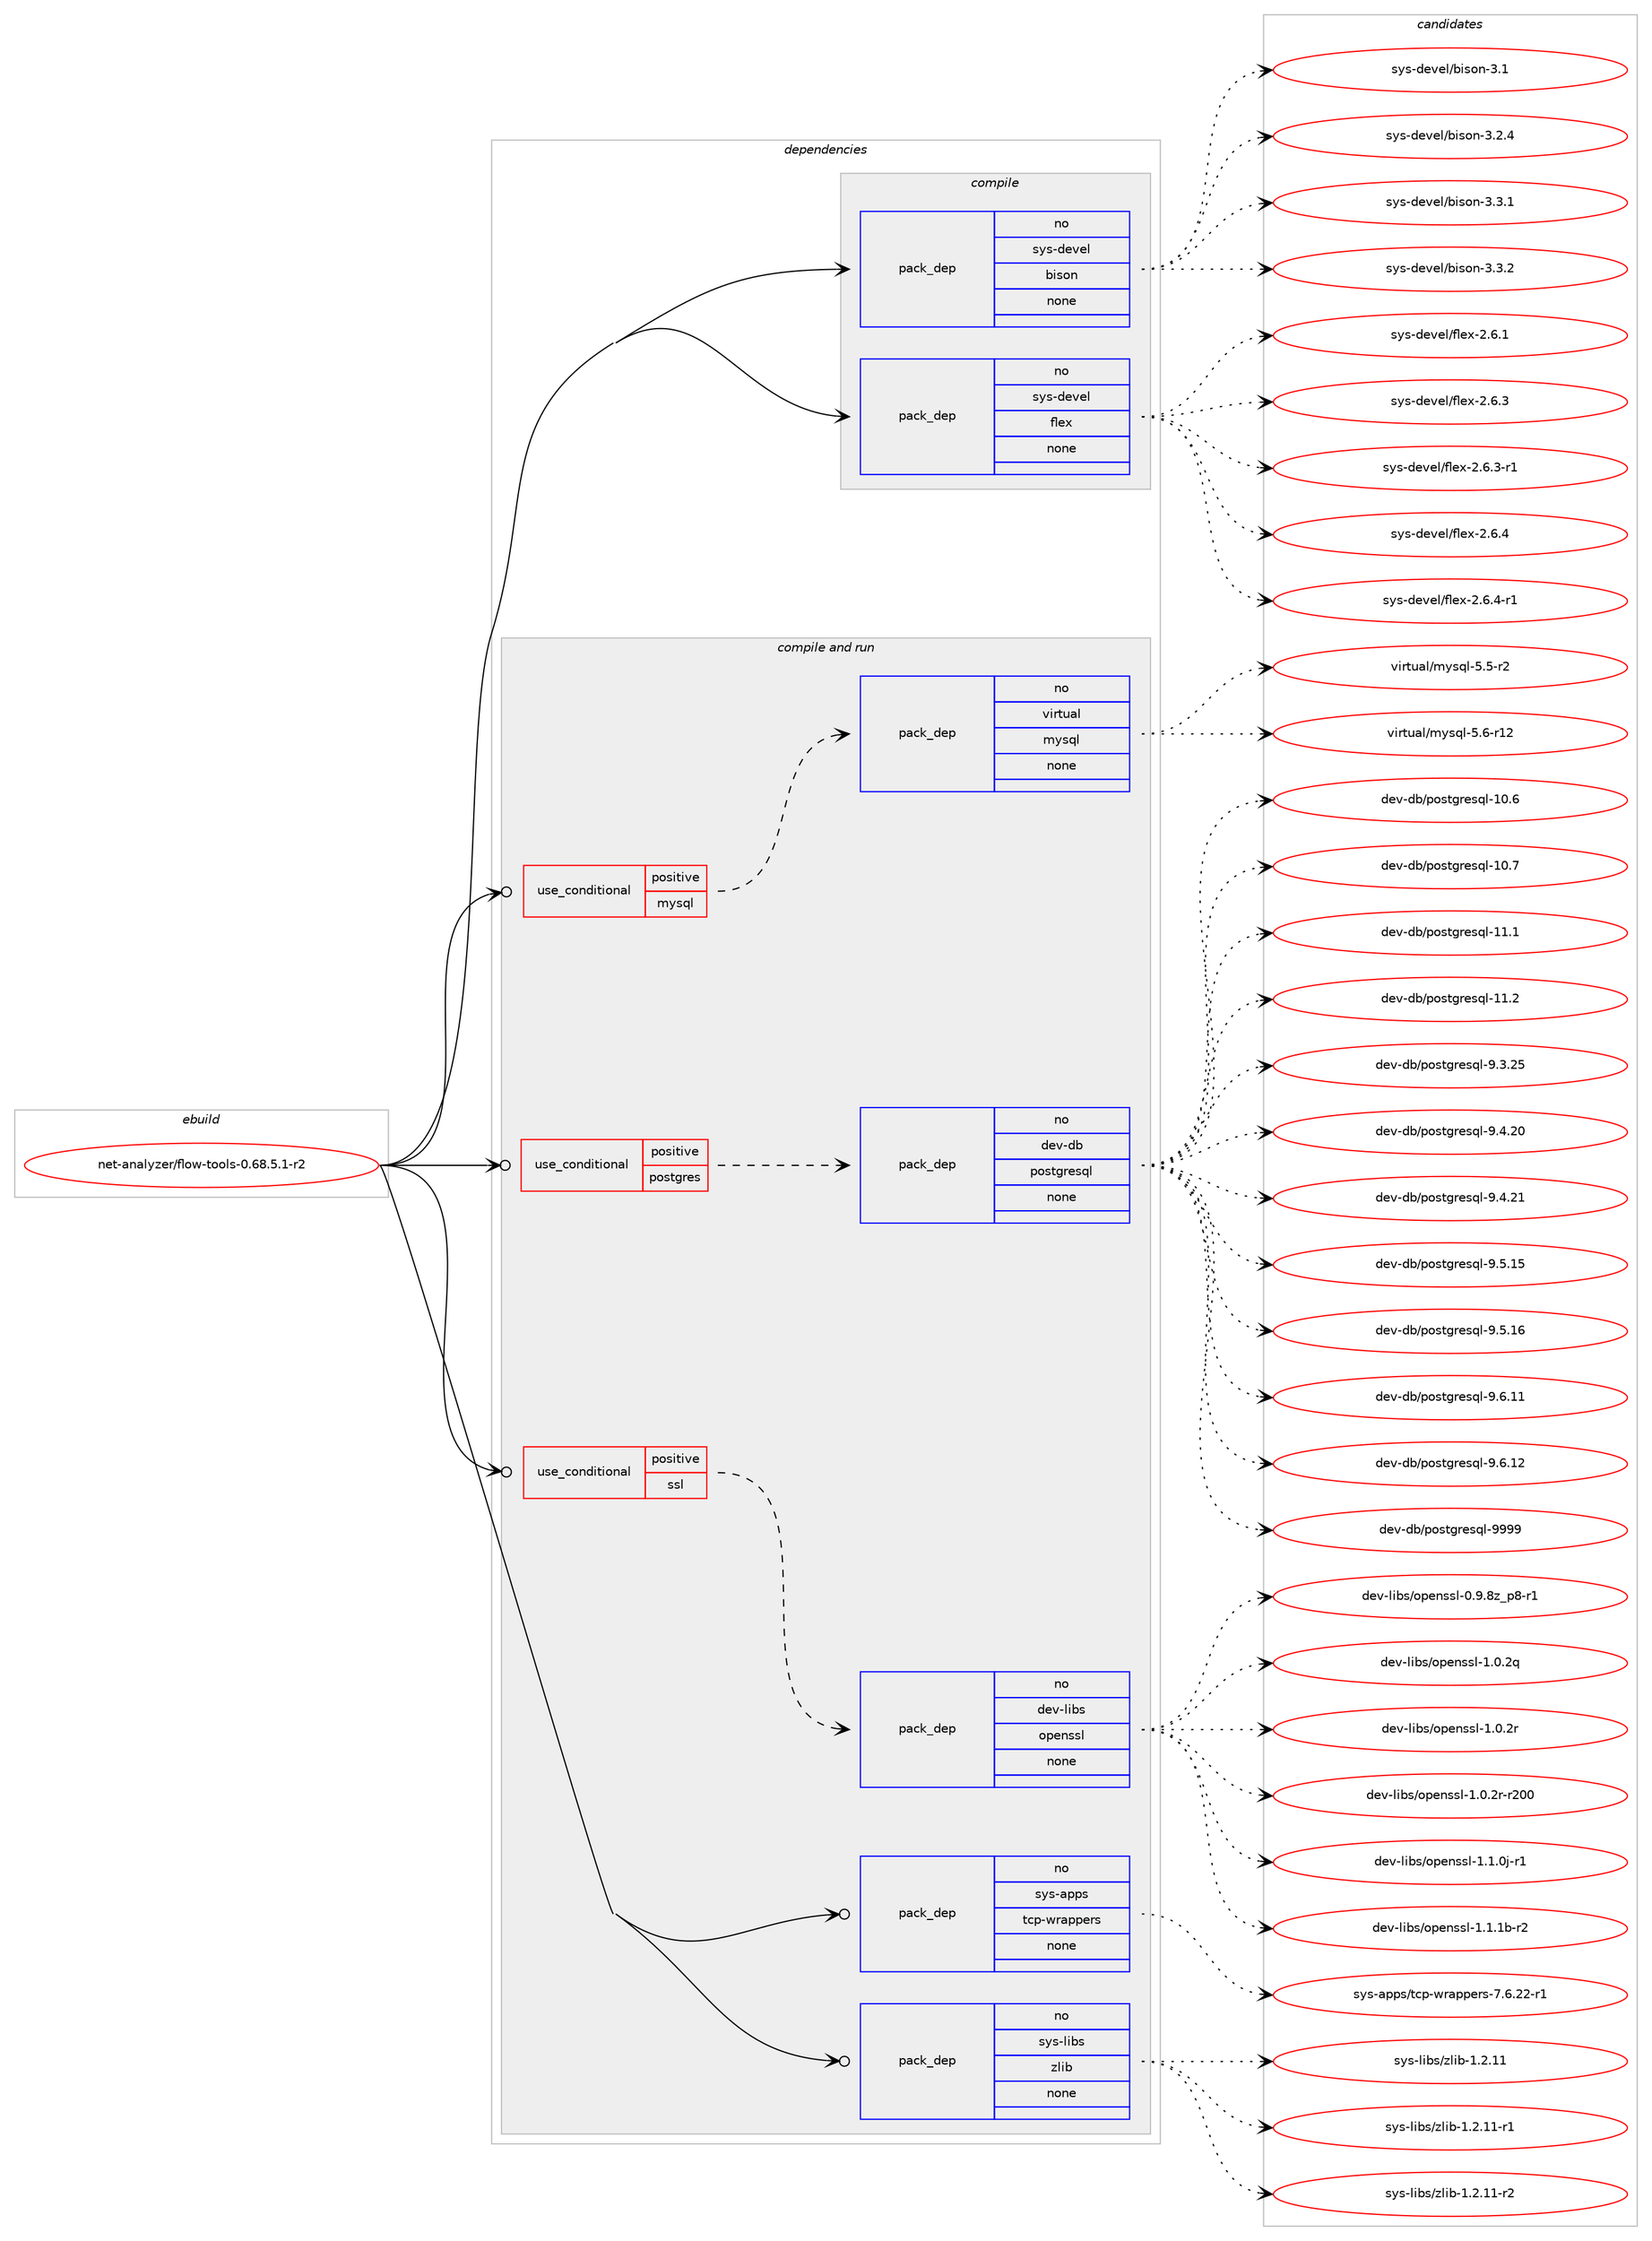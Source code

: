 digraph prolog {

# *************
# Graph options
# *************

newrank=true;
concentrate=true;
compound=true;
graph [rankdir=LR,fontname=Helvetica,fontsize=10,ranksep=1.5];#, ranksep=2.5, nodesep=0.2];
edge  [arrowhead=vee];
node  [fontname=Helvetica,fontsize=10];

# **********
# The ebuild
# **********

subgraph cluster_leftcol {
color=gray;
rank=same;
label=<<i>ebuild</i>>;
id [label="net-analyzer/flow-tools-0.68.5.1-r2", color=red, width=4, href="../net-analyzer/flow-tools-0.68.5.1-r2.svg"];
}

# ****************
# The dependencies
# ****************

subgraph cluster_midcol {
color=gray;
label=<<i>dependencies</i>>;
subgraph cluster_compile {
fillcolor="#eeeeee";
style=filled;
label=<<i>compile</i>>;
subgraph pack1174433 {
dependency1642659 [label=<<TABLE BORDER="0" CELLBORDER="1" CELLSPACING="0" CELLPADDING="4" WIDTH="220"><TR><TD ROWSPAN="6" CELLPADDING="30">pack_dep</TD></TR><TR><TD WIDTH="110">no</TD></TR><TR><TD>sys-devel</TD></TR><TR><TD>bison</TD></TR><TR><TD>none</TD></TR><TR><TD></TD></TR></TABLE>>, shape=none, color=blue];
}
id:e -> dependency1642659:w [weight=20,style="solid",arrowhead="vee"];
subgraph pack1174434 {
dependency1642660 [label=<<TABLE BORDER="0" CELLBORDER="1" CELLSPACING="0" CELLPADDING="4" WIDTH="220"><TR><TD ROWSPAN="6" CELLPADDING="30">pack_dep</TD></TR><TR><TD WIDTH="110">no</TD></TR><TR><TD>sys-devel</TD></TR><TR><TD>flex</TD></TR><TR><TD>none</TD></TR><TR><TD></TD></TR></TABLE>>, shape=none, color=blue];
}
id:e -> dependency1642660:w [weight=20,style="solid",arrowhead="vee"];
}
subgraph cluster_compileandrun {
fillcolor="#eeeeee";
style=filled;
label=<<i>compile and run</i>>;
subgraph cond441692 {
dependency1642661 [label=<<TABLE BORDER="0" CELLBORDER="1" CELLSPACING="0" CELLPADDING="4"><TR><TD ROWSPAN="3" CELLPADDING="10">use_conditional</TD></TR><TR><TD>positive</TD></TR><TR><TD>mysql</TD></TR></TABLE>>, shape=none, color=red];
subgraph pack1174435 {
dependency1642662 [label=<<TABLE BORDER="0" CELLBORDER="1" CELLSPACING="0" CELLPADDING="4" WIDTH="220"><TR><TD ROWSPAN="6" CELLPADDING="30">pack_dep</TD></TR><TR><TD WIDTH="110">no</TD></TR><TR><TD>virtual</TD></TR><TR><TD>mysql</TD></TR><TR><TD>none</TD></TR><TR><TD></TD></TR></TABLE>>, shape=none, color=blue];
}
dependency1642661:e -> dependency1642662:w [weight=20,style="dashed",arrowhead="vee"];
}
id:e -> dependency1642661:w [weight=20,style="solid",arrowhead="odotvee"];
subgraph cond441693 {
dependency1642663 [label=<<TABLE BORDER="0" CELLBORDER="1" CELLSPACING="0" CELLPADDING="4"><TR><TD ROWSPAN="3" CELLPADDING="10">use_conditional</TD></TR><TR><TD>positive</TD></TR><TR><TD>postgres</TD></TR></TABLE>>, shape=none, color=red];
subgraph pack1174436 {
dependency1642664 [label=<<TABLE BORDER="0" CELLBORDER="1" CELLSPACING="0" CELLPADDING="4" WIDTH="220"><TR><TD ROWSPAN="6" CELLPADDING="30">pack_dep</TD></TR><TR><TD WIDTH="110">no</TD></TR><TR><TD>dev-db</TD></TR><TR><TD>postgresql</TD></TR><TR><TD>none</TD></TR><TR><TD></TD></TR></TABLE>>, shape=none, color=blue];
}
dependency1642663:e -> dependency1642664:w [weight=20,style="dashed",arrowhead="vee"];
}
id:e -> dependency1642663:w [weight=20,style="solid",arrowhead="odotvee"];
subgraph cond441694 {
dependency1642665 [label=<<TABLE BORDER="0" CELLBORDER="1" CELLSPACING="0" CELLPADDING="4"><TR><TD ROWSPAN="3" CELLPADDING="10">use_conditional</TD></TR><TR><TD>positive</TD></TR><TR><TD>ssl</TD></TR></TABLE>>, shape=none, color=red];
subgraph pack1174437 {
dependency1642666 [label=<<TABLE BORDER="0" CELLBORDER="1" CELLSPACING="0" CELLPADDING="4" WIDTH="220"><TR><TD ROWSPAN="6" CELLPADDING="30">pack_dep</TD></TR><TR><TD WIDTH="110">no</TD></TR><TR><TD>dev-libs</TD></TR><TR><TD>openssl</TD></TR><TR><TD>none</TD></TR><TR><TD></TD></TR></TABLE>>, shape=none, color=blue];
}
dependency1642665:e -> dependency1642666:w [weight=20,style="dashed",arrowhead="vee"];
}
id:e -> dependency1642665:w [weight=20,style="solid",arrowhead="odotvee"];
subgraph pack1174438 {
dependency1642667 [label=<<TABLE BORDER="0" CELLBORDER="1" CELLSPACING="0" CELLPADDING="4" WIDTH="220"><TR><TD ROWSPAN="6" CELLPADDING="30">pack_dep</TD></TR><TR><TD WIDTH="110">no</TD></TR><TR><TD>sys-apps</TD></TR><TR><TD>tcp-wrappers</TD></TR><TR><TD>none</TD></TR><TR><TD></TD></TR></TABLE>>, shape=none, color=blue];
}
id:e -> dependency1642667:w [weight=20,style="solid",arrowhead="odotvee"];
subgraph pack1174439 {
dependency1642668 [label=<<TABLE BORDER="0" CELLBORDER="1" CELLSPACING="0" CELLPADDING="4" WIDTH="220"><TR><TD ROWSPAN="6" CELLPADDING="30">pack_dep</TD></TR><TR><TD WIDTH="110">no</TD></TR><TR><TD>sys-libs</TD></TR><TR><TD>zlib</TD></TR><TR><TD>none</TD></TR><TR><TD></TD></TR></TABLE>>, shape=none, color=blue];
}
id:e -> dependency1642668:w [weight=20,style="solid",arrowhead="odotvee"];
}
subgraph cluster_run {
fillcolor="#eeeeee";
style=filled;
label=<<i>run</i>>;
}
}

# **************
# The candidates
# **************

subgraph cluster_choices {
rank=same;
color=gray;
label=<<i>candidates</i>>;

subgraph choice1174433 {
color=black;
nodesep=1;
choice11512111545100101118101108479810511511111045514649 [label="sys-devel/bison-3.1", color=red, width=4,href="../sys-devel/bison-3.1.svg"];
choice115121115451001011181011084798105115111110455146504652 [label="sys-devel/bison-3.2.4", color=red, width=4,href="../sys-devel/bison-3.2.4.svg"];
choice115121115451001011181011084798105115111110455146514649 [label="sys-devel/bison-3.3.1", color=red, width=4,href="../sys-devel/bison-3.3.1.svg"];
choice115121115451001011181011084798105115111110455146514650 [label="sys-devel/bison-3.3.2", color=red, width=4,href="../sys-devel/bison-3.3.2.svg"];
dependency1642659:e -> choice11512111545100101118101108479810511511111045514649:w [style=dotted,weight="100"];
dependency1642659:e -> choice115121115451001011181011084798105115111110455146504652:w [style=dotted,weight="100"];
dependency1642659:e -> choice115121115451001011181011084798105115111110455146514649:w [style=dotted,weight="100"];
dependency1642659:e -> choice115121115451001011181011084798105115111110455146514650:w [style=dotted,weight="100"];
}
subgraph choice1174434 {
color=black;
nodesep=1;
choice1151211154510010111810110847102108101120455046544649 [label="sys-devel/flex-2.6.1", color=red, width=4,href="../sys-devel/flex-2.6.1.svg"];
choice1151211154510010111810110847102108101120455046544651 [label="sys-devel/flex-2.6.3", color=red, width=4,href="../sys-devel/flex-2.6.3.svg"];
choice11512111545100101118101108471021081011204550465446514511449 [label="sys-devel/flex-2.6.3-r1", color=red, width=4,href="../sys-devel/flex-2.6.3-r1.svg"];
choice1151211154510010111810110847102108101120455046544652 [label="sys-devel/flex-2.6.4", color=red, width=4,href="../sys-devel/flex-2.6.4.svg"];
choice11512111545100101118101108471021081011204550465446524511449 [label="sys-devel/flex-2.6.4-r1", color=red, width=4,href="../sys-devel/flex-2.6.4-r1.svg"];
dependency1642660:e -> choice1151211154510010111810110847102108101120455046544649:w [style=dotted,weight="100"];
dependency1642660:e -> choice1151211154510010111810110847102108101120455046544651:w [style=dotted,weight="100"];
dependency1642660:e -> choice11512111545100101118101108471021081011204550465446514511449:w [style=dotted,weight="100"];
dependency1642660:e -> choice1151211154510010111810110847102108101120455046544652:w [style=dotted,weight="100"];
dependency1642660:e -> choice11512111545100101118101108471021081011204550465446524511449:w [style=dotted,weight="100"];
}
subgraph choice1174435 {
color=black;
nodesep=1;
choice1181051141161179710847109121115113108455346534511450 [label="virtual/mysql-5.5-r2", color=red, width=4,href="../virtual/mysql-5.5-r2.svg"];
choice118105114116117971084710912111511310845534654451144950 [label="virtual/mysql-5.6-r12", color=red, width=4,href="../virtual/mysql-5.6-r12.svg"];
dependency1642662:e -> choice1181051141161179710847109121115113108455346534511450:w [style=dotted,weight="100"];
dependency1642662:e -> choice118105114116117971084710912111511310845534654451144950:w [style=dotted,weight="100"];
}
subgraph choice1174436 {
color=black;
nodesep=1;
choice1001011184510098471121111151161031141011151131084549484654 [label="dev-db/postgresql-10.6", color=red, width=4,href="../dev-db/postgresql-10.6.svg"];
choice1001011184510098471121111151161031141011151131084549484655 [label="dev-db/postgresql-10.7", color=red, width=4,href="../dev-db/postgresql-10.7.svg"];
choice1001011184510098471121111151161031141011151131084549494649 [label="dev-db/postgresql-11.1", color=red, width=4,href="../dev-db/postgresql-11.1.svg"];
choice1001011184510098471121111151161031141011151131084549494650 [label="dev-db/postgresql-11.2", color=red, width=4,href="../dev-db/postgresql-11.2.svg"];
choice10010111845100984711211111511610311410111511310845574651465053 [label="dev-db/postgresql-9.3.25", color=red, width=4,href="../dev-db/postgresql-9.3.25.svg"];
choice10010111845100984711211111511610311410111511310845574652465048 [label="dev-db/postgresql-9.4.20", color=red, width=4,href="../dev-db/postgresql-9.4.20.svg"];
choice10010111845100984711211111511610311410111511310845574652465049 [label="dev-db/postgresql-9.4.21", color=red, width=4,href="../dev-db/postgresql-9.4.21.svg"];
choice10010111845100984711211111511610311410111511310845574653464953 [label="dev-db/postgresql-9.5.15", color=red, width=4,href="../dev-db/postgresql-9.5.15.svg"];
choice10010111845100984711211111511610311410111511310845574653464954 [label="dev-db/postgresql-9.5.16", color=red, width=4,href="../dev-db/postgresql-9.5.16.svg"];
choice10010111845100984711211111511610311410111511310845574654464949 [label="dev-db/postgresql-9.6.11", color=red, width=4,href="../dev-db/postgresql-9.6.11.svg"];
choice10010111845100984711211111511610311410111511310845574654464950 [label="dev-db/postgresql-9.6.12", color=red, width=4,href="../dev-db/postgresql-9.6.12.svg"];
choice1001011184510098471121111151161031141011151131084557575757 [label="dev-db/postgresql-9999", color=red, width=4,href="../dev-db/postgresql-9999.svg"];
dependency1642664:e -> choice1001011184510098471121111151161031141011151131084549484654:w [style=dotted,weight="100"];
dependency1642664:e -> choice1001011184510098471121111151161031141011151131084549484655:w [style=dotted,weight="100"];
dependency1642664:e -> choice1001011184510098471121111151161031141011151131084549494649:w [style=dotted,weight="100"];
dependency1642664:e -> choice1001011184510098471121111151161031141011151131084549494650:w [style=dotted,weight="100"];
dependency1642664:e -> choice10010111845100984711211111511610311410111511310845574651465053:w [style=dotted,weight="100"];
dependency1642664:e -> choice10010111845100984711211111511610311410111511310845574652465048:w [style=dotted,weight="100"];
dependency1642664:e -> choice10010111845100984711211111511610311410111511310845574652465049:w [style=dotted,weight="100"];
dependency1642664:e -> choice10010111845100984711211111511610311410111511310845574653464953:w [style=dotted,weight="100"];
dependency1642664:e -> choice10010111845100984711211111511610311410111511310845574653464954:w [style=dotted,weight="100"];
dependency1642664:e -> choice10010111845100984711211111511610311410111511310845574654464949:w [style=dotted,weight="100"];
dependency1642664:e -> choice10010111845100984711211111511610311410111511310845574654464950:w [style=dotted,weight="100"];
dependency1642664:e -> choice1001011184510098471121111151161031141011151131084557575757:w [style=dotted,weight="100"];
}
subgraph choice1174437 {
color=black;
nodesep=1;
choice10010111845108105981154711111210111011511510845484657465612295112564511449 [label="dev-libs/openssl-0.9.8z_p8-r1", color=red, width=4,href="../dev-libs/openssl-0.9.8z_p8-r1.svg"];
choice100101118451081059811547111112101110115115108454946484650113 [label="dev-libs/openssl-1.0.2q", color=red, width=4,href="../dev-libs/openssl-1.0.2q.svg"];
choice100101118451081059811547111112101110115115108454946484650114 [label="dev-libs/openssl-1.0.2r", color=red, width=4,href="../dev-libs/openssl-1.0.2r.svg"];
choice10010111845108105981154711111210111011511510845494648465011445114504848 [label="dev-libs/openssl-1.0.2r-r200", color=red, width=4,href="../dev-libs/openssl-1.0.2r-r200.svg"];
choice1001011184510810598115471111121011101151151084549464946481064511449 [label="dev-libs/openssl-1.1.0j-r1", color=red, width=4,href="../dev-libs/openssl-1.1.0j-r1.svg"];
choice100101118451081059811547111112101110115115108454946494649984511450 [label="dev-libs/openssl-1.1.1b-r2", color=red, width=4,href="../dev-libs/openssl-1.1.1b-r2.svg"];
dependency1642666:e -> choice10010111845108105981154711111210111011511510845484657465612295112564511449:w [style=dotted,weight="100"];
dependency1642666:e -> choice100101118451081059811547111112101110115115108454946484650113:w [style=dotted,weight="100"];
dependency1642666:e -> choice100101118451081059811547111112101110115115108454946484650114:w [style=dotted,weight="100"];
dependency1642666:e -> choice10010111845108105981154711111210111011511510845494648465011445114504848:w [style=dotted,weight="100"];
dependency1642666:e -> choice1001011184510810598115471111121011101151151084549464946481064511449:w [style=dotted,weight="100"];
dependency1642666:e -> choice100101118451081059811547111112101110115115108454946494649984511450:w [style=dotted,weight="100"];
}
subgraph choice1174438 {
color=black;
nodesep=1;
choice115121115459711211211547116991124511911497112112101114115455546544650504511449 [label="sys-apps/tcp-wrappers-7.6.22-r1", color=red, width=4,href="../sys-apps/tcp-wrappers-7.6.22-r1.svg"];
dependency1642667:e -> choice115121115459711211211547116991124511911497112112101114115455546544650504511449:w [style=dotted,weight="100"];
}
subgraph choice1174439 {
color=black;
nodesep=1;
choice1151211154510810598115471221081059845494650464949 [label="sys-libs/zlib-1.2.11", color=red, width=4,href="../sys-libs/zlib-1.2.11.svg"];
choice11512111545108105981154712210810598454946504649494511449 [label="sys-libs/zlib-1.2.11-r1", color=red, width=4,href="../sys-libs/zlib-1.2.11-r1.svg"];
choice11512111545108105981154712210810598454946504649494511450 [label="sys-libs/zlib-1.2.11-r2", color=red, width=4,href="../sys-libs/zlib-1.2.11-r2.svg"];
dependency1642668:e -> choice1151211154510810598115471221081059845494650464949:w [style=dotted,weight="100"];
dependency1642668:e -> choice11512111545108105981154712210810598454946504649494511449:w [style=dotted,weight="100"];
dependency1642668:e -> choice11512111545108105981154712210810598454946504649494511450:w [style=dotted,weight="100"];
}
}

}
